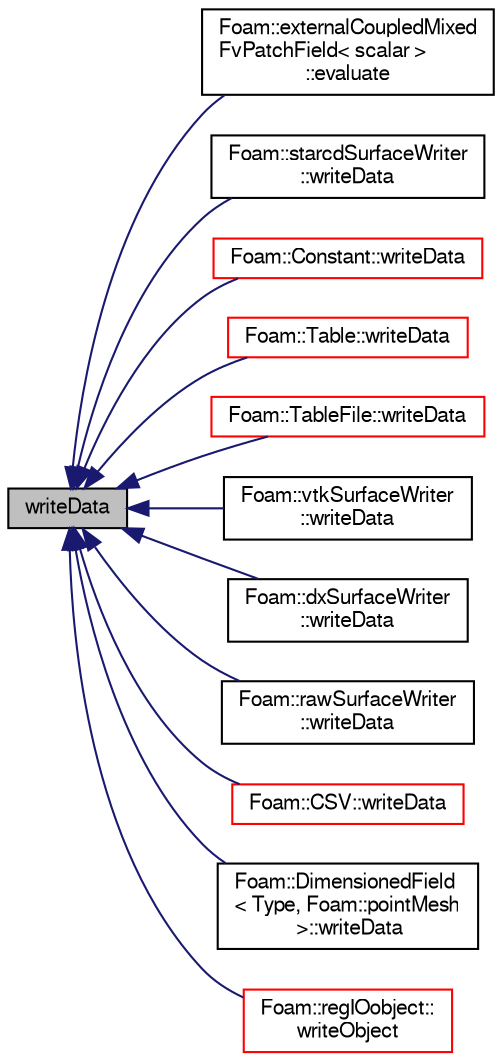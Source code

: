 digraph "writeData"
{
  bgcolor="transparent";
  edge [fontname="FreeSans",fontsize="10",labelfontname="FreeSans",labelfontsize="10"];
  node [fontname="FreeSans",fontsize="10",shape=record];
  rankdir="LR";
  Node12 [label="writeData",height=0.2,width=0.4,color="black", fillcolor="grey75", style="filled", fontcolor="black"];
  Node12 -> Node13 [dir="back",color="midnightblue",fontsize="10",style="solid",fontname="FreeSans"];
  Node13 [label="Foam::externalCoupledMixed\lFvPatchField\< scalar \>\l::evaluate",height=0.2,width=0.4,color="black",URL="$a22082.html#a3b59c070ab0408e3bbb21927540159f4",tooltip="Evaluate the patch field. "];
  Node12 -> Node14 [dir="back",color="midnightblue",fontsize="10",style="solid",fontname="FreeSans"];
  Node14 [label="Foam::starcdSurfaceWriter\l::writeData",height=0.2,width=0.4,color="black",URL="$a29458.html#a0007e552ff043b0564c5f14d8c90eefb"];
  Node12 -> Node15 [dir="back",color="midnightblue",fontsize="10",style="solid",fontname="FreeSans"];
  Node15 [label="Foam::Constant::writeData",height=0.2,width=0.4,color="red",URL="$a27654.html#a4a9a5e81ef203c89a365d47f0acc39b9",tooltip="Write in dictionary format. "];
  Node12 -> Node17 [dir="back",color="midnightblue",fontsize="10",style="solid",fontname="FreeSans"];
  Node17 [label="Foam::Table::writeData",height=0.2,width=0.4,color="red",URL="$a27670.html#a4a9a5e81ef203c89a365d47f0acc39b9",tooltip="Write in dictionary format. "];
  Node12 -> Node20 [dir="back",color="midnightblue",fontsize="10",style="solid",fontname="FreeSans"];
  Node20 [label="Foam::TableFile::writeData",height=0.2,width=0.4,color="red",URL="$a27678.html#a4a9a5e81ef203c89a365d47f0acc39b9",tooltip="Write in dictionary format. "];
  Node12 -> Node23 [dir="back",color="midnightblue",fontsize="10",style="solid",fontname="FreeSans"];
  Node23 [label="Foam::vtkSurfaceWriter\l::writeData",height=0.2,width=0.4,color="black",URL="$a29466.html#af3b96bf02d1b0925c325805a3b29ccfa"];
  Node12 -> Node24 [dir="back",color="midnightblue",fontsize="10",style="solid",fontname="FreeSans"];
  Node24 [label="Foam::dxSurfaceWriter\l::writeData",height=0.2,width=0.4,color="black",URL="$a29410.html#af3b96bf02d1b0925c325805a3b29ccfa"];
  Node12 -> Node25 [dir="back",color="midnightblue",fontsize="10",style="solid",fontname="FreeSans"];
  Node25 [label="Foam::rawSurfaceWriter\l::writeData",height=0.2,width=0.4,color="black",URL="$a29454.html#acef06a6163ef83f0774840463846c602"];
  Node12 -> Node26 [dir="back",color="midnightblue",fontsize="10",style="solid",fontname="FreeSans"];
  Node26 [label="Foam::CSV::writeData",height=0.2,width=0.4,color="red",URL="$a27658.html#a4a9a5e81ef203c89a365d47f0acc39b9",tooltip="Write in dictionary format. "];
  Node12 -> Node31 [dir="back",color="midnightblue",fontsize="10",style="solid",fontname="FreeSans"];
  Node31 [label="Foam::DimensionedField\l\< Type, Foam::pointMesh\l \>::writeData",height=0.2,width=0.4,color="black",URL="$a26390.html#a25900c366cb0a98321899fde6c66dab7"];
  Node12 -> Node32 [dir="back",color="midnightblue",fontsize="10",style="solid",fontname="FreeSans"];
  Node32 [label="Foam::regIOobject::\lwriteObject",height=0.2,width=0.4,color="red",URL="$a26334.html#ad29090f3bdbff43fd95fa2d856219b5f",tooltip="Write using given format, version and compression. "];
}
